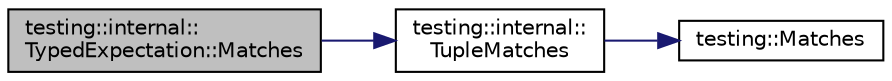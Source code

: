 digraph "testing::internal::TypedExpectation::Matches"
{
  edge [fontname="Helvetica",fontsize="10",labelfontname="Helvetica",labelfontsize="10"];
  node [fontname="Helvetica",fontsize="10",shape=record];
  rankdir="LR";
  Node111 [label="testing::internal::\lTypedExpectation::Matches",height=0.2,width=0.4,color="black", fillcolor="grey75", style="filled", fontcolor="black"];
  Node111 -> Node112 [color="midnightblue",fontsize="10",style="solid",fontname="Helvetica"];
  Node112 [label="testing::internal::\lTupleMatches",height=0.2,width=0.4,color="black", fillcolor="white", style="filled",URL="$d0/da7/namespacetesting_1_1internal.html#a10095d1e1c99369200072b39d657ebc4"];
  Node112 -> Node113 [color="midnightblue",fontsize="10",style="solid",fontname="Helvetica"];
  Node113 [label="testing::Matches",height=0.2,width=0.4,color="black", fillcolor="white", style="filled",URL="$d0/d75/namespacetesting.html#ad53b509ae9cd51040d67f668f99702ae"];
}
